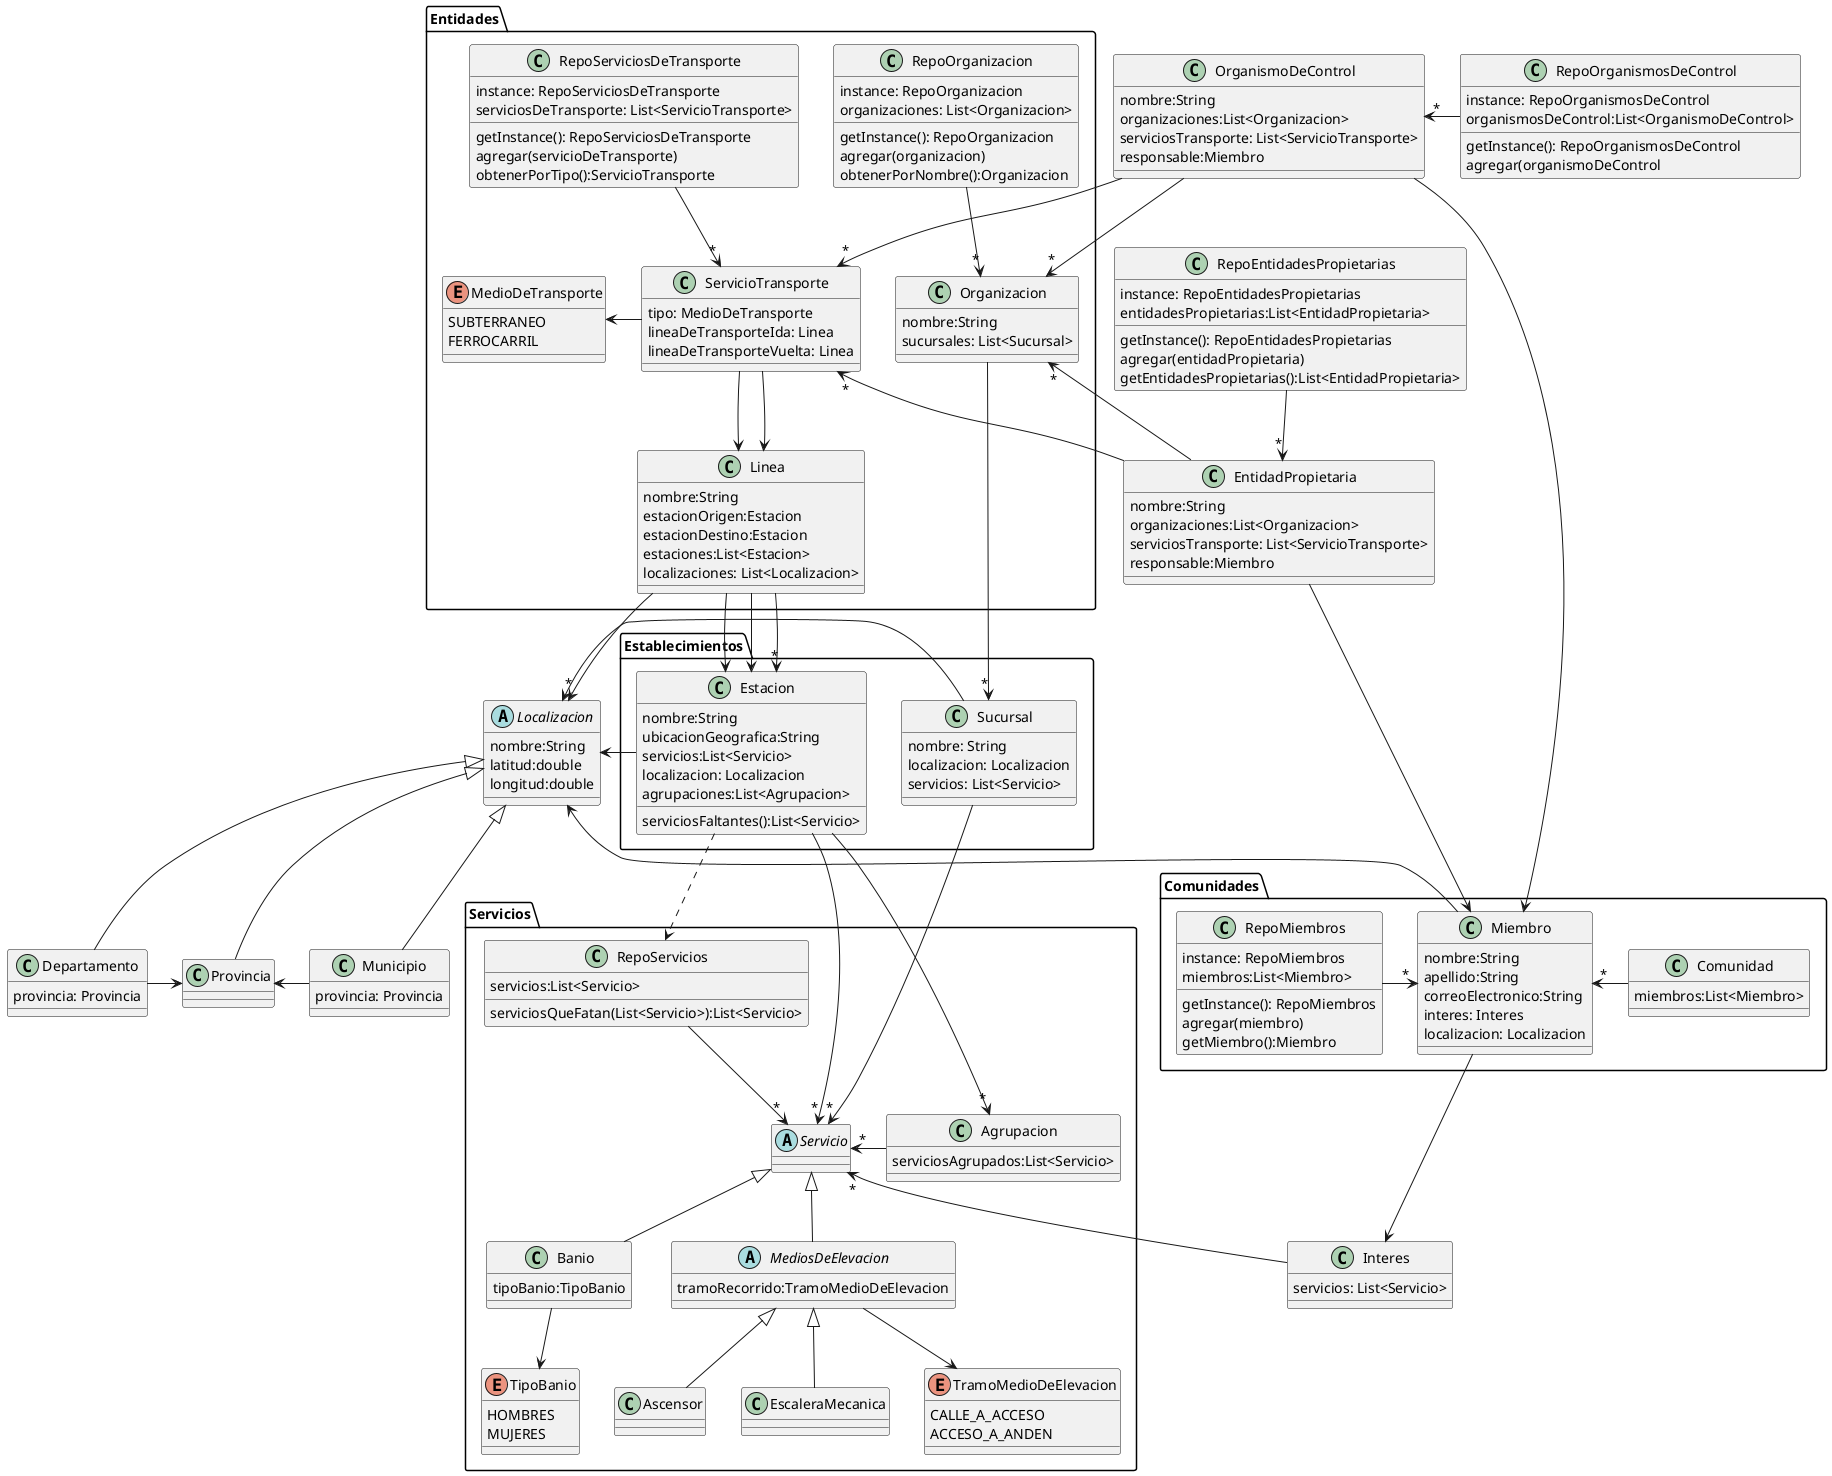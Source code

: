 @startuml
'https://plantuml.com/class-diagram

package Entidades{

    class Organizacion{
        nombre:String
        sucursales: List<Sucursal>
    }

    class RepoOrganizacion{
        instance: RepoOrganizacion
        organizaciones: List<Organizacion>
        getInstance(): RepoOrganizacion
        agregar(organizacion)
        obtenerPorNombre():Organizacion
    }

    class ServicioTransporte{
        tipo: MedioDeTransporte
        lineaDeTransporteIda: Linea
        lineaDeTransporteVuelta: Linea
    }

    class RepoServiciosDeTransporte{
        instance: RepoServiciosDeTransporte
        serviciosDeTransporte: List<ServicioTransporte>
        getInstance(): RepoServiciosDeTransporte
        agregar(servicioDeTransporte)
        obtenerPorTipo():ServicioTransporte
    }

    enum MedioDeTransporte{
        SUBTERRANEO
        FERROCARRIL
    }

    class Linea{
        nombre:String
        estacionOrigen:Estacion
        estacionDestino:Estacion
        estaciones:List<Estacion>
        localizaciones: List<Localizacion>
    }

    ServicioTransporte -left-> MedioDeTransporte
    ServicioTransporte --> Linea
    ServicioTransporte --> Linea
    RepoOrganizacion -->"*" Organizacion
    RepoServiciosDeTransporte -->"*" ServicioTransporte
}

package Establecimientos {

  class Sucursal{
     nombre: String
     localizacion: Localizacion
     servicios: List<Servicio>
  }

  class Estacion{
     nombre:String
     ubicacionGeografica:String
     servicios:List<Servicio>
     localizacion: Localizacion
     agrupaciones:List<Agrupacion>
     serviciosFaltantes():List<Servicio>
  }
}


package Servicios {
  class RepoServicios{
      servicios:List<Servicio>
      serviciosQueFatan(List<Servicio>):List<Servicio>
  }
  class Agrupacion{
      serviciosAgrupados:List<Servicio>
  }
  abstract class Servicio{
  }

  abstract class MediosDeElevacion{
    tramoRecorrido:TramoMedioDeElevacion
  }

  enum TramoMedioDeElevacion{
    CALLE_A_ACCESO
    ACCESO_A_ANDEN
  }

  class Ascensor{
  }

  class EscaleraMecanica{
  }

  class Banio{
    tipoBanio:TipoBanio
  }

  enum TipoBanio{
    HOMBRES
    MUJERES
  }

'Relaciones de servicios
    RepoServicios -->"*" Servicio
    Estacion -->"*" Servicio
    Estacion -->"*" Agrupacion
    Agrupacion -right->"*" Servicio
    MediosDeElevacion -up-|> Servicio
    MediosDeElevacion --> TramoMedioDeElevacion
    Ascensor -up-|> MediosDeElevacion
    EscaleraMecanica -up-|> MediosDeElevacion
    Banio -up-|> Servicio
    Banio -down-> TipoBanio
}

package Comunidades{
    class Comunidad{
        miembros:List<Miembro>
    }
    class Miembro{
        nombre:String
        apellido:String
        correoElectronico:String
        interes: Interes
        localizacion: Localizacion
    }

    class RepoMiembros{
        instance: RepoMiembros
        miembros:List<Miembro>
        getInstance(): RepoMiembros
        agregar(miembro)
        getMiembro():Miembro
    }

    RepoMiembros -right->"*" Miembro
    Comunidad -left->"*" Miembro
}

class EntidadPropietaria{
    nombre:String
    organizaciones:List<Organizacion>
    serviciosTransporte: List<ServicioTransporte>
    responsable:Miembro
}

class RepoEntidadesPropietarias{
    instance: RepoEntidadesPropietarias
    entidadesPropietarias:List<EntidadPropietaria>

    getInstance(): RepoEntidadesPropietarias
    agregar(entidadPropietaria)
    getEntidadesPropietarias():List<EntidadPropietaria>
}

class OrganismoDeControl{
    nombre:String
    organizaciones:List<Organizacion>
    serviciosTransporte: List<ServicioTransporte>
    responsable:Miembro
}

class RepoOrganismosDeControl{
    instance: RepoOrganismosDeControl
    organismosDeControl:List<OrganismoDeControl>

    getInstance(): RepoOrganismosDeControl
    agregar(organismoDeControl
}

class Interes{
    servicios: List<Servicio>
}

abstract class Localizacion {
    nombre:String
    latitud:double
    longitud:double
}

class Municipio{
    provincia: Provincia
}

class Provincia{}

class Departamento{
    provincia: Provincia
}

Miembro-up->Localizacion
Municipio-up-|>Localizacion
Provincia-up-|>Localizacion
Departamento-up-|>Localizacion
Municipio-left->Provincia
Departamento-right->Provincia

Linea-right->"*"Localizacion
Sucursal-right->Localizacion
Sucursal-->"*"Servicio
Estacion-->Localizacion

Miembro-->Interes
Interes-up->"*"Servicio

EntidadPropietaria-up->"*"Organizacion
EntidadPropietaria-->"*"ServicioTransporte
EntidadPropietaria-down->Miembro
OrganismoDeControl-->"*"Organizacion
OrganismoDeControl-->"*"ServicioTransporte
OrganismoDeControl-up->Miembro

RepoEntidadesPropietarias-down->"*"EntidadPropietaria
RepoOrganismosDeControl-left->"*"OrganismoDeControl

Estacion..>RepoServicios
Organizacion -->"*" Sucursal
Linea --> Estacion
Linea --> Estacion
Linea -->"*" Estacion

@enduml
